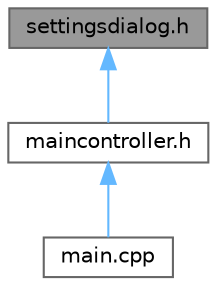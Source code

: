 digraph "settingsdialog.h"
{
 // LATEX_PDF_SIZE
  bgcolor="transparent";
  edge [fontname=Helvetica,fontsize=10,labelfontname=Helvetica,labelfontsize=10];
  node [fontname=Helvetica,fontsize=10,shape=box,height=0.2,width=0.4];
  Node1 [id="Node000001",label="settingsdialog.h",height=0.2,width=0.4,color="gray40", fillcolor="grey60", style="filled", fontcolor="black",tooltip="Contains the settings dialog."];
  Node1 -> Node2 [id="edge1_Node000001_Node000002",dir="back",color="steelblue1",style="solid",tooltip=" "];
  Node2 [id="Node000002",label="maincontroller.h",height=0.2,width=0.4,color="grey40", fillcolor="white", style="filled",URL="$maincontroller_8h.html",tooltip="Contains the main controller class."];
  Node2 -> Node3 [id="edge2_Node000002_Node000003",dir="back",color="steelblue1",style="solid",tooltip=" "];
  Node3 [id="Node000003",label="main.cpp",height=0.2,width=0.4,color="grey40", fillcolor="white", style="filled",URL="$main_8cpp.html",tooltip="The main file for the DOMjura application."];
}
